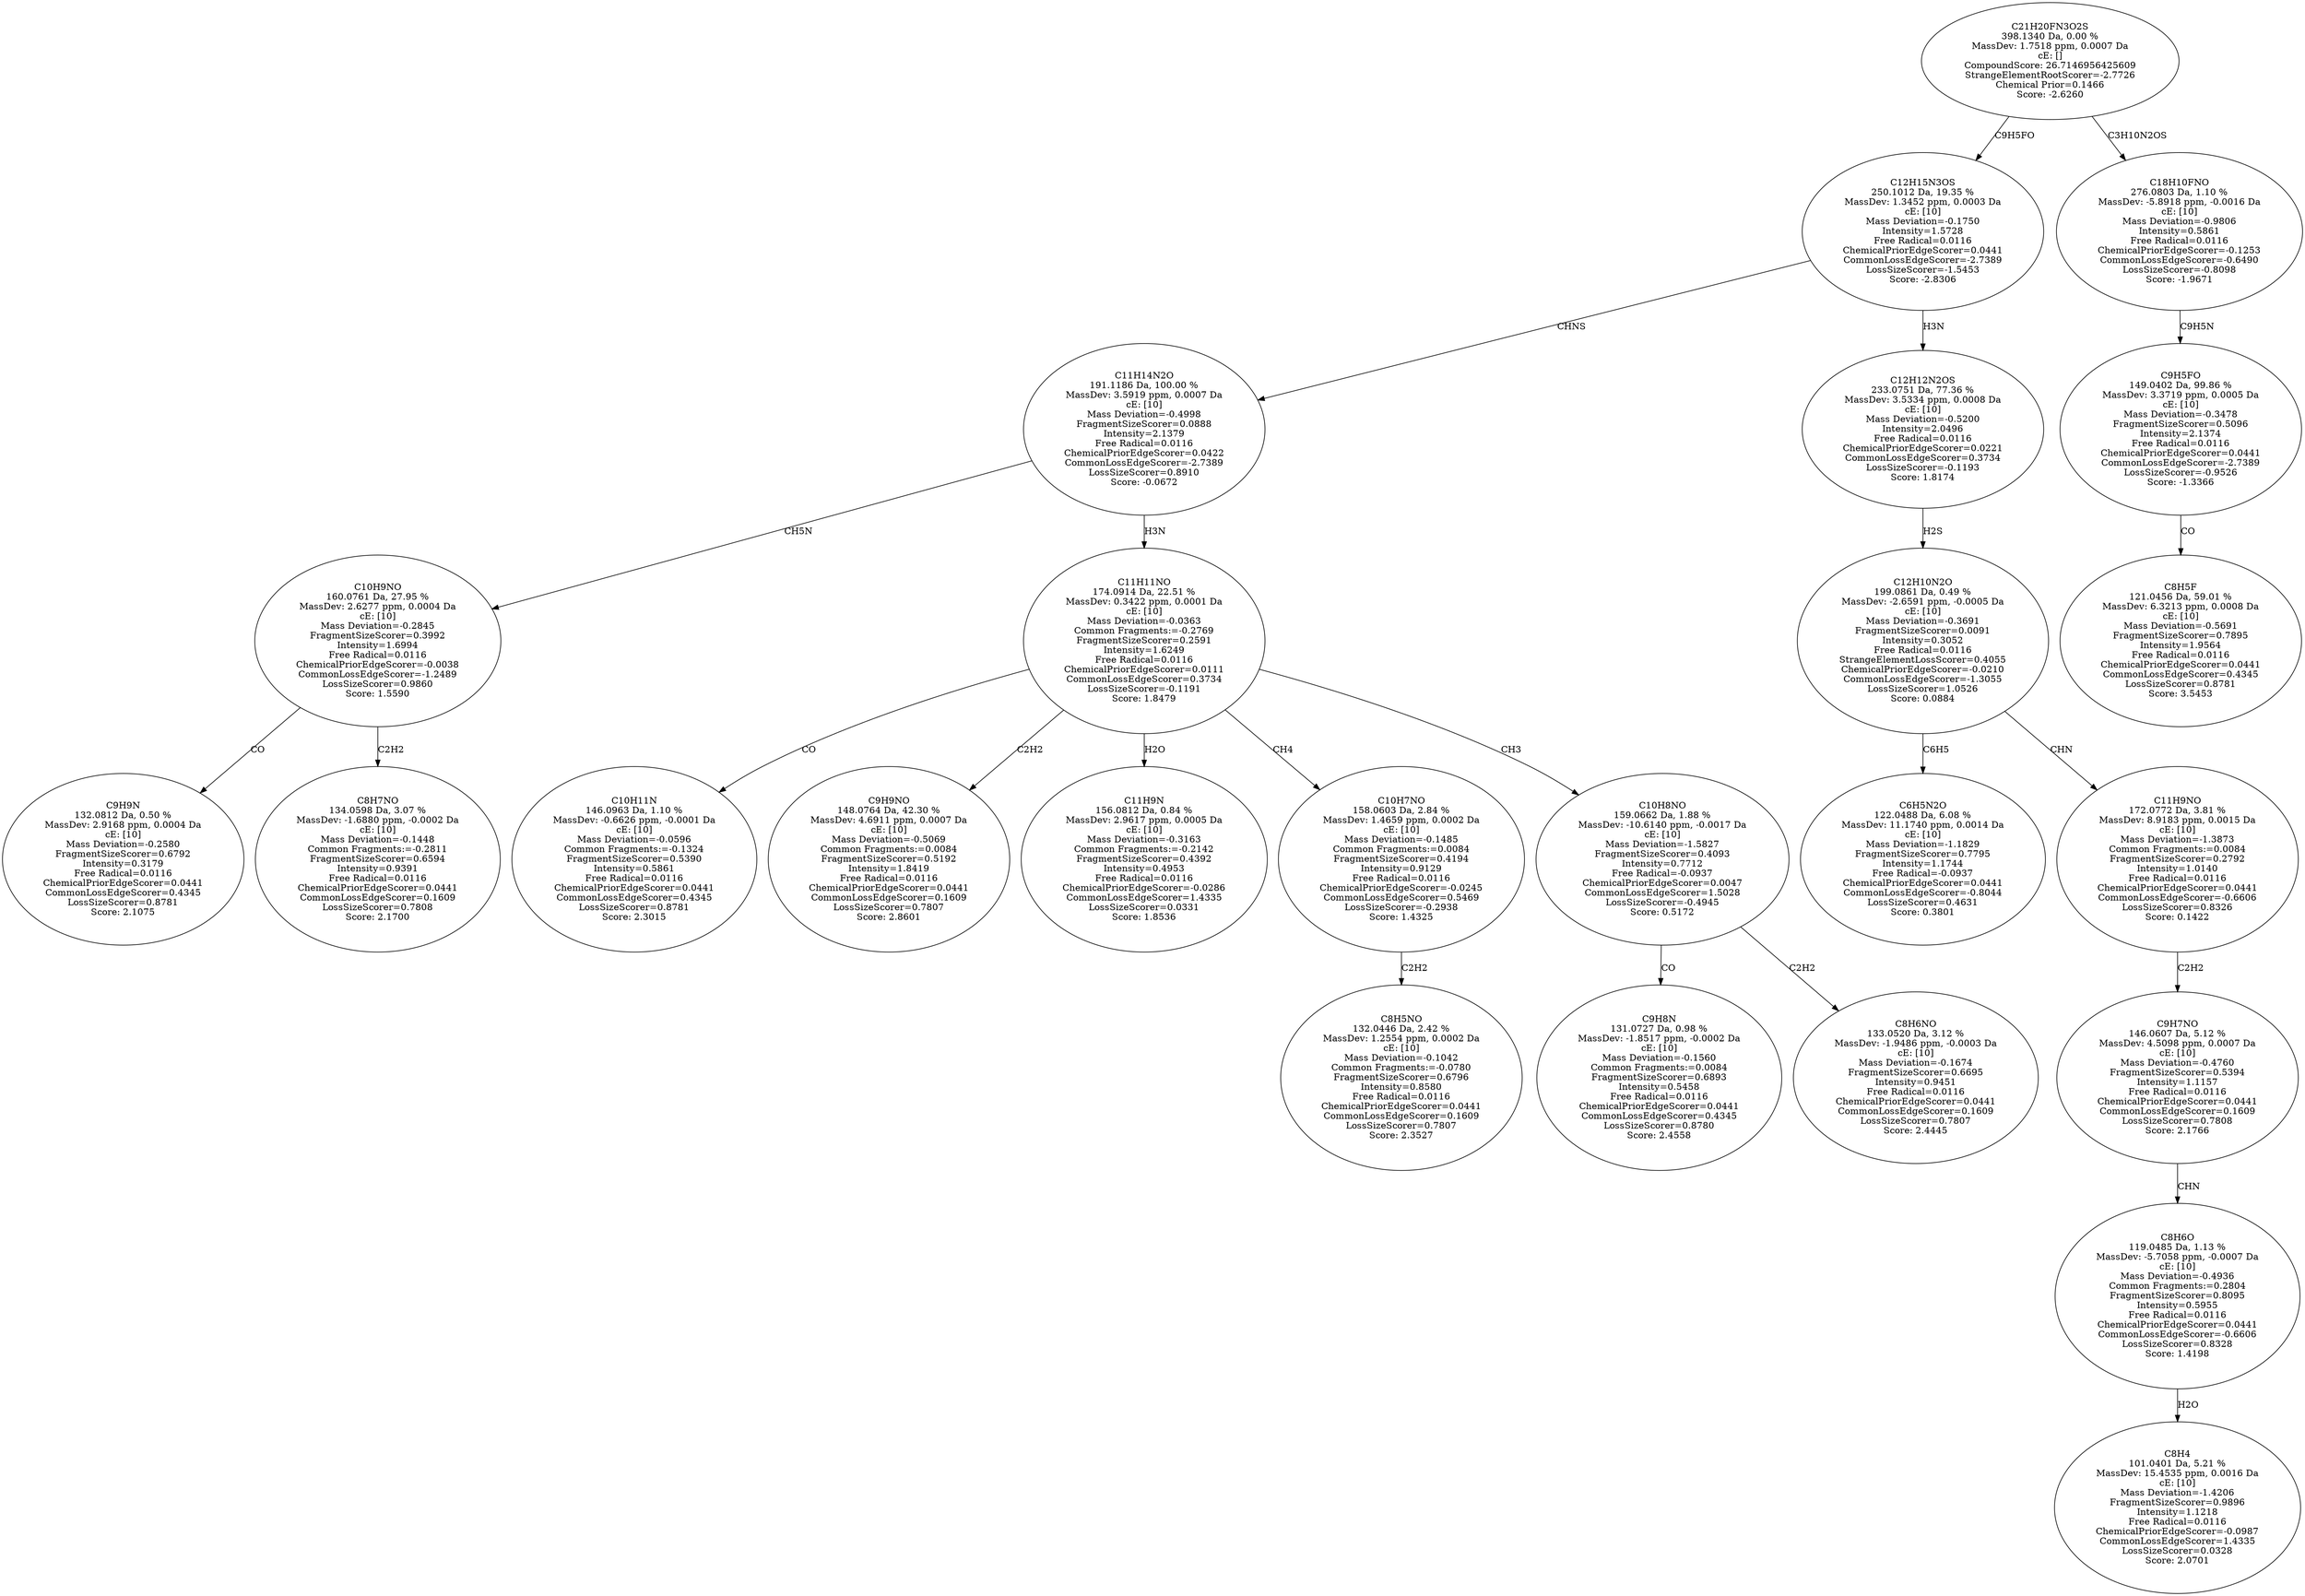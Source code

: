 strict digraph {
v1 [label="C9H9N\n132.0812 Da, 0.50 %\nMassDev: 2.9168 ppm, 0.0004 Da\ncE: [10]\nMass Deviation=-0.2580\nFragmentSizeScorer=0.6792\nIntensity=0.3179\nFree Radical=0.0116\nChemicalPriorEdgeScorer=0.0441\nCommonLossEdgeScorer=0.4345\nLossSizeScorer=0.8781\nScore: 2.1075"];
v2 [label="C8H7NO\n134.0598 Da, 3.07 %\nMassDev: -1.6880 ppm, -0.0002 Da\ncE: [10]\nMass Deviation=-0.1448\nCommon Fragments:=-0.2811\nFragmentSizeScorer=0.6594\nIntensity=0.9391\nFree Radical=0.0116\nChemicalPriorEdgeScorer=0.0441\nCommonLossEdgeScorer=0.1609\nLossSizeScorer=0.7808\nScore: 2.1700"];
v3 [label="C10H9NO\n160.0761 Da, 27.95 %\nMassDev: 2.6277 ppm, 0.0004 Da\ncE: [10]\nMass Deviation=-0.2845\nFragmentSizeScorer=0.3992\nIntensity=1.6994\nFree Radical=0.0116\nChemicalPriorEdgeScorer=-0.0038\nCommonLossEdgeScorer=-1.2489\nLossSizeScorer=0.9860\nScore: 1.5590"];
v4 [label="C10H11N\n146.0963 Da, 1.10 %\nMassDev: -0.6626 ppm, -0.0001 Da\ncE: [10]\nMass Deviation=-0.0596\nCommon Fragments:=-0.1324\nFragmentSizeScorer=0.5390\nIntensity=0.5861\nFree Radical=0.0116\nChemicalPriorEdgeScorer=0.0441\nCommonLossEdgeScorer=0.4345\nLossSizeScorer=0.8781\nScore: 2.3015"];
v5 [label="C9H9NO\n148.0764 Da, 42.30 %\nMassDev: 4.6911 ppm, 0.0007 Da\ncE: [10]\nMass Deviation=-0.5069\nCommon Fragments:=0.0084\nFragmentSizeScorer=0.5192\nIntensity=1.8419\nFree Radical=0.0116\nChemicalPriorEdgeScorer=0.0441\nCommonLossEdgeScorer=0.1609\nLossSizeScorer=0.7807\nScore: 2.8601"];
v6 [label="C11H9N\n156.0812 Da, 0.84 %\nMassDev: 2.9617 ppm, 0.0005 Da\ncE: [10]\nMass Deviation=-0.3163\nCommon Fragments:=-0.2142\nFragmentSizeScorer=0.4392\nIntensity=0.4953\nFree Radical=0.0116\nChemicalPriorEdgeScorer=-0.0286\nCommonLossEdgeScorer=1.4335\nLossSizeScorer=0.0331\nScore: 1.8536"];
v7 [label="C8H5NO\n132.0446 Da, 2.42 %\nMassDev: 1.2554 ppm, 0.0002 Da\ncE: [10]\nMass Deviation=-0.1042\nCommon Fragments:=-0.0780\nFragmentSizeScorer=0.6796\nIntensity=0.8580\nFree Radical=0.0116\nChemicalPriorEdgeScorer=0.0441\nCommonLossEdgeScorer=0.1609\nLossSizeScorer=0.7807\nScore: 2.3527"];
v8 [label="C10H7NO\n158.0603 Da, 2.84 %\nMassDev: 1.4659 ppm, 0.0002 Da\ncE: [10]\nMass Deviation=-0.1485\nCommon Fragments:=0.0084\nFragmentSizeScorer=0.4194\nIntensity=0.9129\nFree Radical=0.0116\nChemicalPriorEdgeScorer=-0.0245\nCommonLossEdgeScorer=0.5469\nLossSizeScorer=-0.2938\nScore: 1.4325"];
v9 [label="C9H8N\n131.0727 Da, 0.98 %\nMassDev: -1.8517 ppm, -0.0002 Da\ncE: [10]\nMass Deviation=-0.1560\nCommon Fragments:=0.0084\nFragmentSizeScorer=0.6893\nIntensity=0.5458\nFree Radical=0.0116\nChemicalPriorEdgeScorer=0.0441\nCommonLossEdgeScorer=0.4345\nLossSizeScorer=0.8780\nScore: 2.4558"];
v10 [label="C8H6NO\n133.0520 Da, 3.12 %\nMassDev: -1.9486 ppm, -0.0003 Da\ncE: [10]\nMass Deviation=-0.1674\nFragmentSizeScorer=0.6695\nIntensity=0.9451\nFree Radical=0.0116\nChemicalPriorEdgeScorer=0.0441\nCommonLossEdgeScorer=0.1609\nLossSizeScorer=0.7807\nScore: 2.4445"];
v11 [label="C10H8NO\n159.0662 Da, 1.88 %\nMassDev: -10.6140 ppm, -0.0017 Da\ncE: [10]\nMass Deviation=-1.5827\nFragmentSizeScorer=0.4093\nIntensity=0.7712\nFree Radical=-0.0937\nChemicalPriorEdgeScorer=0.0047\nCommonLossEdgeScorer=1.5028\nLossSizeScorer=-0.4945\nScore: 0.5172"];
v12 [label="C11H11NO\n174.0914 Da, 22.51 %\nMassDev: 0.3422 ppm, 0.0001 Da\ncE: [10]\nMass Deviation=-0.0363\nCommon Fragments:=-0.2769\nFragmentSizeScorer=0.2591\nIntensity=1.6249\nFree Radical=0.0116\nChemicalPriorEdgeScorer=0.0111\nCommonLossEdgeScorer=0.3734\nLossSizeScorer=-0.1191\nScore: 1.8479"];
v13 [label="C11H14N2O\n191.1186 Da, 100.00 %\nMassDev: 3.5919 ppm, 0.0007 Da\ncE: [10]\nMass Deviation=-0.4998\nFragmentSizeScorer=0.0888\nIntensity=2.1379\nFree Radical=0.0116\nChemicalPriorEdgeScorer=0.0422\nCommonLossEdgeScorer=-2.7389\nLossSizeScorer=0.8910\nScore: -0.0672"];
v14 [label="C6H5N2O\n122.0488 Da, 6.08 %\nMassDev: 11.1740 ppm, 0.0014 Da\ncE: [10]\nMass Deviation=-1.1829\nFragmentSizeScorer=0.7795\nIntensity=1.1744\nFree Radical=-0.0937\nChemicalPriorEdgeScorer=0.0441\nCommonLossEdgeScorer=-0.8044\nLossSizeScorer=0.4631\nScore: 0.3801"];
v15 [label="C8H4\n101.0401 Da, 5.21 %\nMassDev: 15.4535 ppm, 0.0016 Da\ncE: [10]\nMass Deviation=-1.4206\nFragmentSizeScorer=0.9896\nIntensity=1.1218\nFree Radical=0.0116\nChemicalPriorEdgeScorer=-0.0987\nCommonLossEdgeScorer=1.4335\nLossSizeScorer=0.0328\nScore: 2.0701"];
v16 [label="C8H6O\n119.0485 Da, 1.13 %\nMassDev: -5.7058 ppm, -0.0007 Da\ncE: [10]\nMass Deviation=-0.4936\nCommon Fragments:=0.2804\nFragmentSizeScorer=0.8095\nIntensity=0.5955\nFree Radical=0.0116\nChemicalPriorEdgeScorer=0.0441\nCommonLossEdgeScorer=-0.6606\nLossSizeScorer=0.8328\nScore: 1.4198"];
v17 [label="C9H7NO\n146.0607 Da, 5.12 %\nMassDev: 4.5098 ppm, 0.0007 Da\ncE: [10]\nMass Deviation=-0.4760\nFragmentSizeScorer=0.5394\nIntensity=1.1157\nFree Radical=0.0116\nChemicalPriorEdgeScorer=0.0441\nCommonLossEdgeScorer=0.1609\nLossSizeScorer=0.7808\nScore: 2.1766"];
v18 [label="C11H9NO\n172.0772 Da, 3.81 %\nMassDev: 8.9183 ppm, 0.0015 Da\ncE: [10]\nMass Deviation=-1.3873\nCommon Fragments:=0.0084\nFragmentSizeScorer=0.2792\nIntensity=1.0140\nFree Radical=0.0116\nChemicalPriorEdgeScorer=0.0441\nCommonLossEdgeScorer=-0.6606\nLossSizeScorer=0.8326\nScore: 0.1422"];
v19 [label="C12H10N2O\n199.0861 Da, 0.49 %\nMassDev: -2.6591 ppm, -0.0005 Da\ncE: [10]\nMass Deviation=-0.3691\nFragmentSizeScorer=0.0091\nIntensity=0.3052\nFree Radical=0.0116\nStrangeElementLossScorer=0.4055\nChemicalPriorEdgeScorer=-0.0210\nCommonLossEdgeScorer=-1.3055\nLossSizeScorer=1.0526\nScore: 0.0884"];
v20 [label="C12H12N2OS\n233.0751 Da, 77.36 %\nMassDev: 3.5334 ppm, 0.0008 Da\ncE: [10]\nMass Deviation=-0.5200\nIntensity=2.0496\nFree Radical=0.0116\nChemicalPriorEdgeScorer=0.0221\nCommonLossEdgeScorer=0.3734\nLossSizeScorer=-0.1193\nScore: 1.8174"];
v21 [label="C12H15N3OS\n250.1012 Da, 19.35 %\nMassDev: 1.3452 ppm, 0.0003 Da\ncE: [10]\nMass Deviation=-0.1750\nIntensity=1.5728\nFree Radical=0.0116\nChemicalPriorEdgeScorer=0.0441\nCommonLossEdgeScorer=-2.7389\nLossSizeScorer=-1.5453\nScore: -2.8306"];
v22 [label="C8H5F\n121.0456 Da, 59.01 %\nMassDev: 6.3213 ppm, 0.0008 Da\ncE: [10]\nMass Deviation=-0.5691\nFragmentSizeScorer=0.7895\nIntensity=1.9564\nFree Radical=0.0116\nChemicalPriorEdgeScorer=0.0441\nCommonLossEdgeScorer=0.4345\nLossSizeScorer=0.8781\nScore: 3.5453"];
v23 [label="C9H5FO\n149.0402 Da, 99.86 %\nMassDev: 3.3719 ppm, 0.0005 Da\ncE: [10]\nMass Deviation=-0.3478\nFragmentSizeScorer=0.5096\nIntensity=2.1374\nFree Radical=0.0116\nChemicalPriorEdgeScorer=0.0441\nCommonLossEdgeScorer=-2.7389\nLossSizeScorer=-0.9526\nScore: -1.3366"];
v24 [label="C18H10FNO\n276.0803 Da, 1.10 %\nMassDev: -5.8918 ppm, -0.0016 Da\ncE: [10]\nMass Deviation=-0.9806\nIntensity=0.5861\nFree Radical=0.0116\nChemicalPriorEdgeScorer=-0.1253\nCommonLossEdgeScorer=-0.6490\nLossSizeScorer=-0.8098\nScore: -1.9671"];
v25 [label="C21H20FN3O2S\n398.1340 Da, 0.00 %\nMassDev: 1.7518 ppm, 0.0007 Da\ncE: []\nCompoundScore: 26.7146956425609\nStrangeElementRootScorer=-2.7726\nChemical Prior=0.1466\nScore: -2.6260"];
v3 -> v1 [label="CO"];
v3 -> v2 [label="C2H2"];
v13 -> v3 [label="CH5N"];
v12 -> v4 [label="CO"];
v12 -> v5 [label="C2H2"];
v12 -> v6 [label="H2O"];
v8 -> v7 [label="C2H2"];
v12 -> v8 [label="CH4"];
v11 -> v9 [label="CO"];
v11 -> v10 [label="C2H2"];
v12 -> v11 [label="CH3"];
v13 -> v12 [label="H3N"];
v21 -> v13 [label="CHNS"];
v19 -> v14 [label="C6H5"];
v16 -> v15 [label="H2O"];
v17 -> v16 [label="CHN"];
v18 -> v17 [label="C2H2"];
v19 -> v18 [label="CHN"];
v20 -> v19 [label="H2S"];
v21 -> v20 [label="H3N"];
v25 -> v21 [label="C9H5FO"];
v23 -> v22 [label="CO"];
v24 -> v23 [label="C9H5N"];
v25 -> v24 [label="C3H10N2OS"];
}